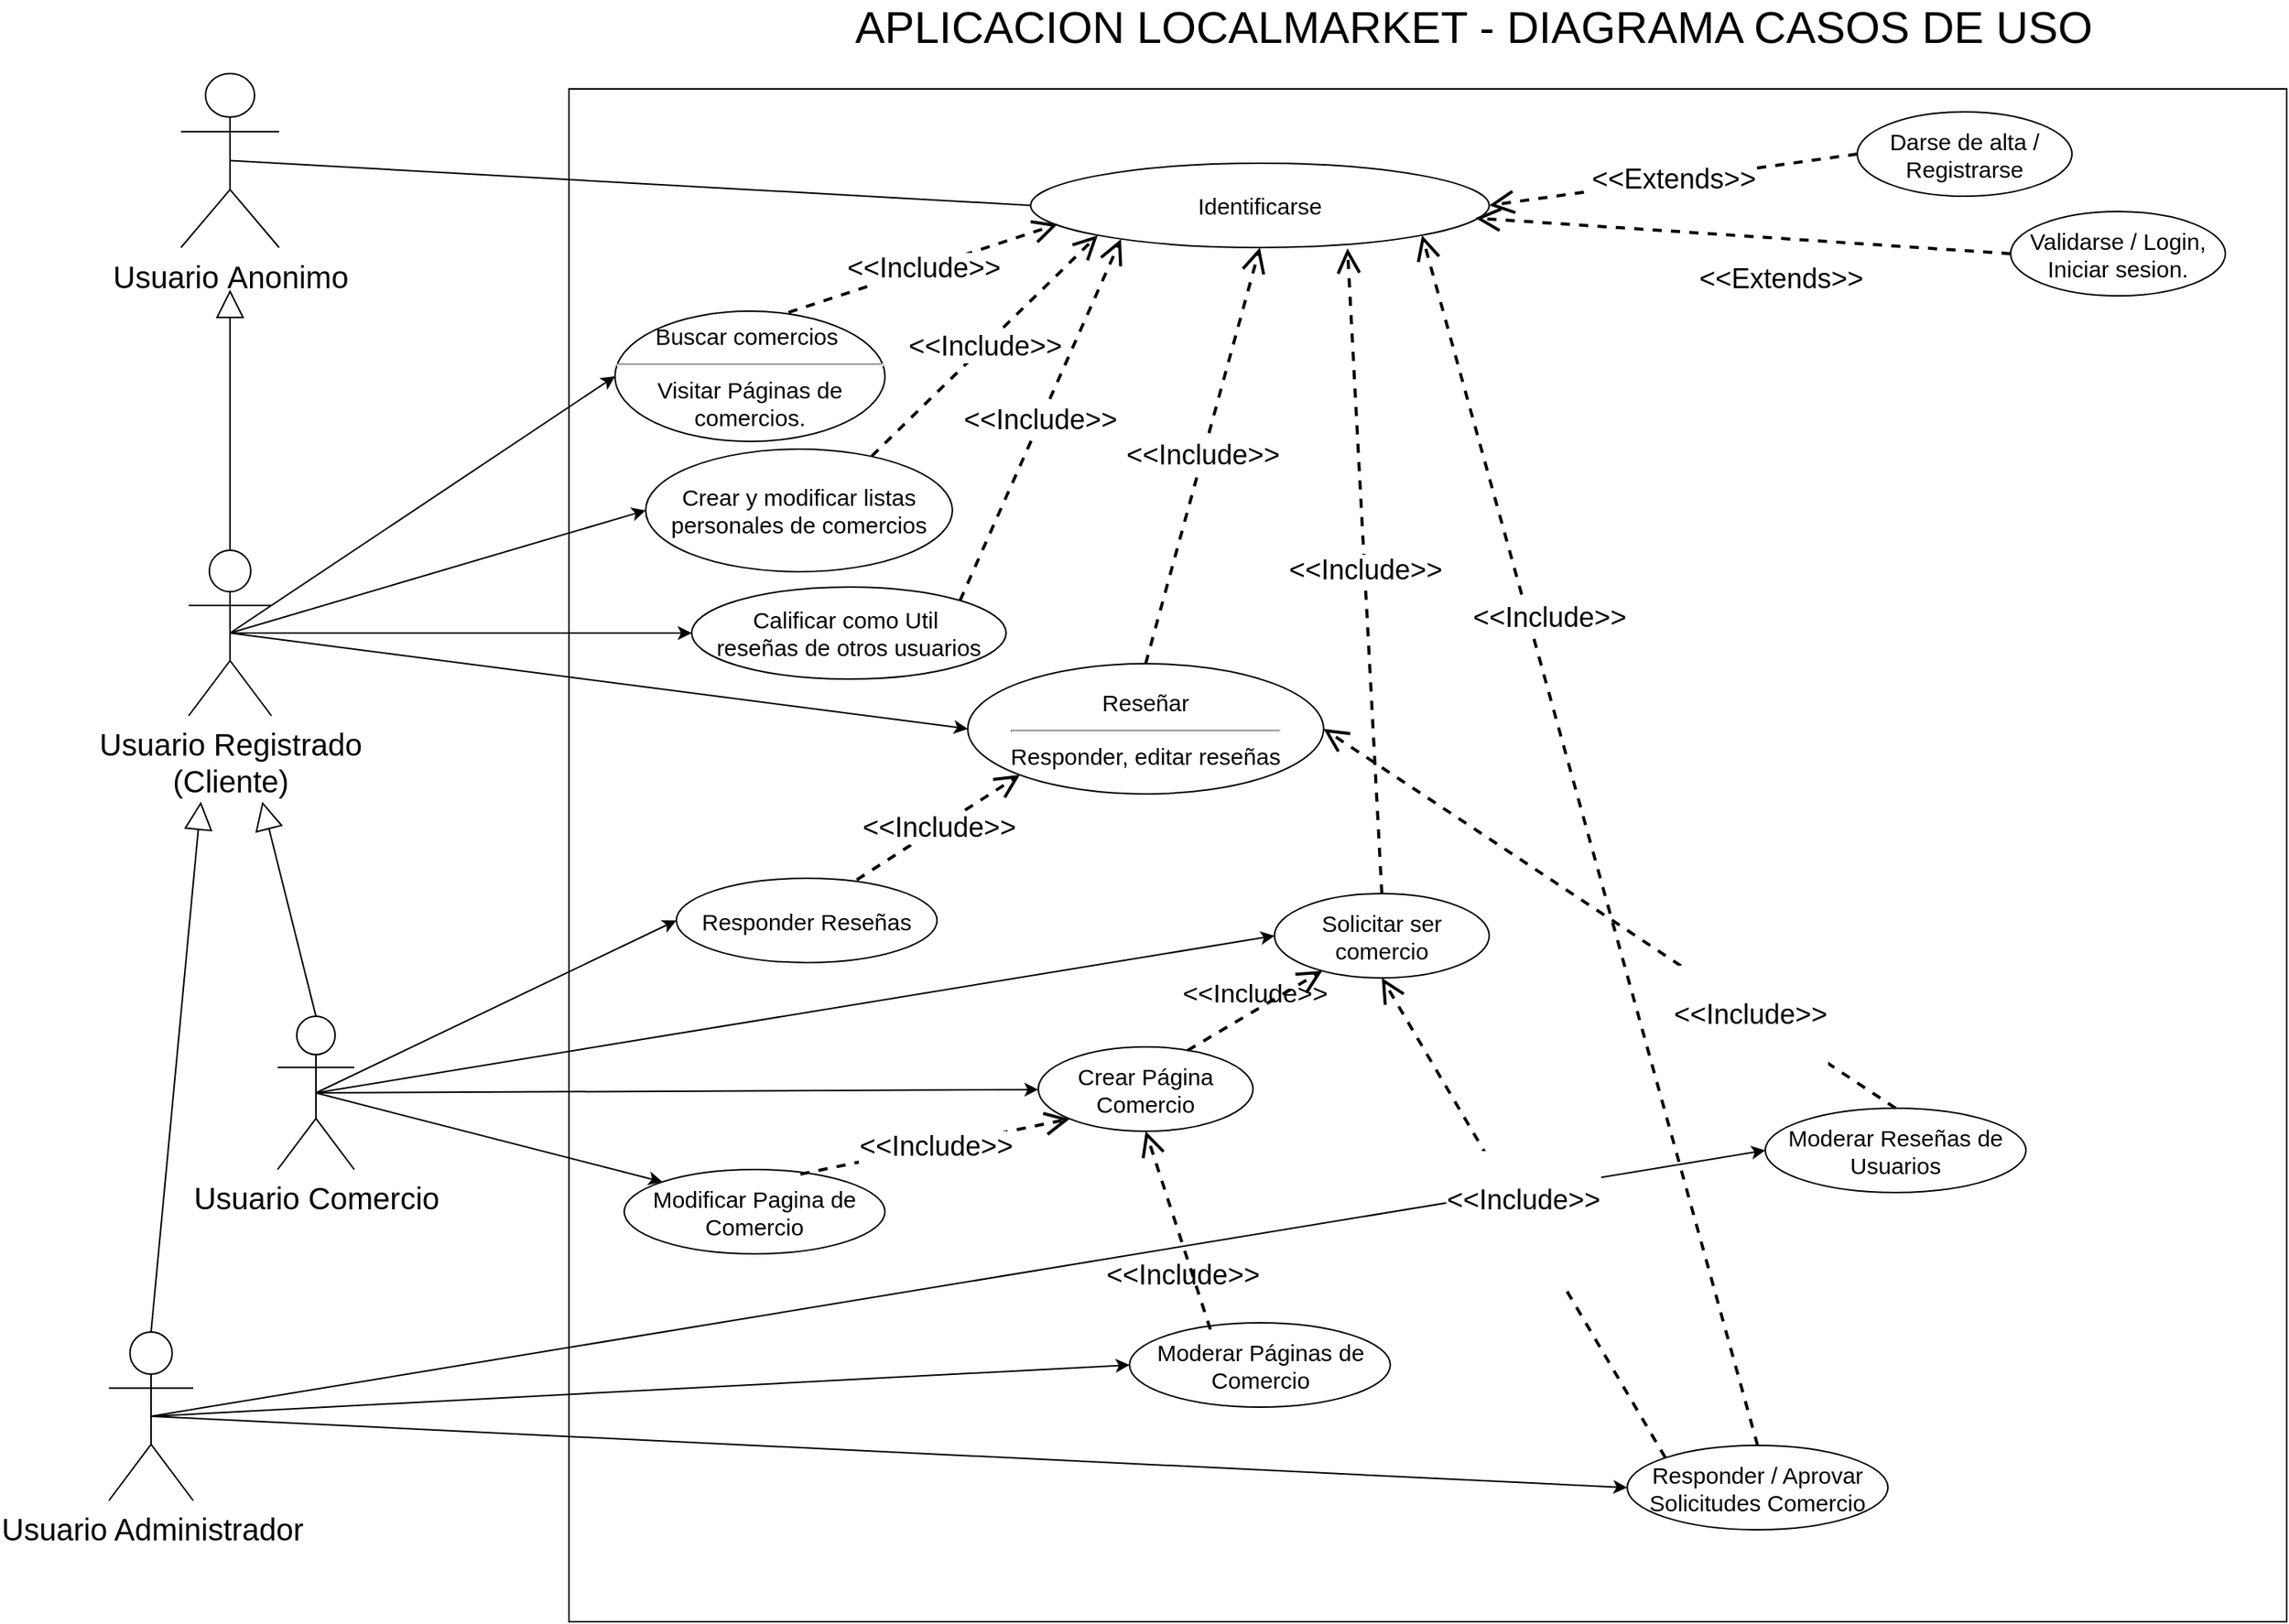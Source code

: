 <mxfile version="18.0.1" type="device"><diagram id="qE2ZFoySzWeCe1MNu-UZ" name="Página-1"><mxGraphModel dx="1186" dy="927" grid="1" gridSize="10" guides="1" tooltips="1" connect="1" arrows="1" fold="1" page="1" pageScale="1" pageWidth="1654" pageHeight="1169" background="#FFFFFF" math="0" shadow="0"><root><mxCell id="0"/><mxCell id="1" parent="0"/><mxCell id="b_3jCm7ZxQqU_KuI_l7p-5" value="" style="html=1;" parent="1" vertex="1"><mxGeometry x="440" y="85" width="1120" height="1000" as="geometry"/></mxCell><mxCell id="b_3jCm7ZxQqU_KuI_l7p-23" style="edgeStyle=none;rounded=0;orthogonalLoop=1;jettySize=auto;html=1;exitX=0.5;exitY=0.5;exitDx=0;exitDy=0;exitPerimeter=0;entryX=0;entryY=0.5;entryDx=0;entryDy=0;fontSize=15;endArrow=none;endFill=0;" parent="1" source="b_3jCm7ZxQqU_KuI_l7p-1" target="b_3jCm7ZxQqU_KuI_l7p-8" edge="1"><mxGeometry relative="1" as="geometry"/></mxCell><mxCell id="b_3jCm7ZxQqU_KuI_l7p-1" value="Usuario&amp;nbsp;Anonimo" style="shape=umlActor;verticalLabelPosition=bottom;verticalAlign=top;html=1;outlineConnect=0;fontSize=20;" parent="1" vertex="1"><mxGeometry x="187" y="75" width="64" height="113.5" as="geometry"/></mxCell><mxCell id="b_3jCm7ZxQqU_KuI_l7p-4" value="" style="endArrow=block;endSize=16;endFill=0;html=1;rounded=0;exitX=0.5;exitY=0;exitDx=0;exitDy=0;exitPerimeter=0;" parent="1" source="b_3jCm7ZxQqU_KuI_l7p-7" edge="1"><mxGeometry width="160" relative="1" as="geometry"><mxPoint x="248.29" y="296" as="sourcePoint"/><mxPoint x="219" y="216" as="targetPoint"/></mxGeometry></mxCell><mxCell id="b_3jCm7ZxQqU_KuI_l7p-6" value="&lt;font style=&quot;font-size: 29px;&quot;&gt;APLICACION LOCALMARKET - DIAGRAMA CASOS DE USO&lt;/font&gt;" style="text;html=1;strokeColor=none;fillColor=none;align=center;verticalAlign=middle;whiteSpace=wrap;rounded=0;fontSize=15;" parent="1" vertex="1"><mxGeometry x="600" y="30" width="860" height="30" as="geometry"/></mxCell><mxCell id="XNlY2fTu3tA-cacKg1Vn-37" style="edgeStyle=none;rounded=0;orthogonalLoop=1;jettySize=auto;html=1;exitX=0.5;exitY=0.5;exitDx=0;exitDy=0;exitPerimeter=0;entryX=0;entryY=0.5;entryDx=0;entryDy=0;startArrow=none;" edge="1" parent="1" source="b_3jCm7ZxQqU_KuI_l7p-7" target="b_3jCm7ZxQqU_KuI_l7p-20"><mxGeometry relative="1" as="geometry"/></mxCell><mxCell id="XNlY2fTu3tA-cacKg1Vn-38" style="edgeStyle=none;rounded=0;orthogonalLoop=1;jettySize=auto;html=1;exitX=0.5;exitY=0.5;exitDx=0;exitDy=0;exitPerimeter=0;entryX=0;entryY=0.5;entryDx=0;entryDy=0;" edge="1" parent="1" source="b_3jCm7ZxQqU_KuI_l7p-7" target="b_3jCm7ZxQqU_KuI_l7p-11"><mxGeometry relative="1" as="geometry"/></mxCell><mxCell id="XNlY2fTu3tA-cacKg1Vn-39" style="edgeStyle=none;rounded=0;orthogonalLoop=1;jettySize=auto;html=1;exitX=0.5;exitY=0.5;exitDx=0;exitDy=0;exitPerimeter=0;entryX=0;entryY=0.5;entryDx=0;entryDy=0;" edge="1" parent="1" source="b_3jCm7ZxQqU_KuI_l7p-7" target="b_3jCm7ZxQqU_KuI_l7p-9"><mxGeometry relative="1" as="geometry"/></mxCell><mxCell id="XNlY2fTu3tA-cacKg1Vn-40" style="edgeStyle=none;rounded=0;orthogonalLoop=1;jettySize=auto;html=1;exitX=0.5;exitY=0.5;exitDx=0;exitDy=0;exitPerimeter=0;entryX=0;entryY=0.5;entryDx=0;entryDy=0;" edge="1" parent="1" source="b_3jCm7ZxQqU_KuI_l7p-7" target="b_3jCm7ZxQqU_KuI_l7p-13"><mxGeometry relative="1" as="geometry"/></mxCell><mxCell id="b_3jCm7ZxQqU_KuI_l7p-7" value="Usuario Registrado&lt;br style=&quot;font-size: 20px;&quot;&gt;(Cliente)" style="shape=umlActor;verticalLabelPosition=bottom;verticalAlign=top;html=1;outlineConnect=0;fontSize=20;" parent="1" vertex="1"><mxGeometry x="192" y="386" width="54" height="108" as="geometry"/></mxCell><mxCell id="b_3jCm7ZxQqU_KuI_l7p-8" value="Identificarse" style="ellipse;whiteSpace=wrap;html=1;fontSize=15;" parent="1" vertex="1"><mxGeometry x="741" y="133.5" width="299" height="55" as="geometry"/></mxCell><mxCell id="b_3jCm7ZxQqU_KuI_l7p-9" value="Crear y modificar listas personales de comercios" style="ellipse;whiteSpace=wrap;html=1;fontSize=15;" parent="1" vertex="1"><mxGeometry x="490" y="320" width="200" height="80" as="geometry"/></mxCell><mxCell id="b_3jCm7ZxQqU_KuI_l7p-10" value="Solicitar ser comercio" style="ellipse;whiteSpace=wrap;html=1;fontSize=15;" parent="1" vertex="1"><mxGeometry x="900" y="610" width="140" height="55" as="geometry"/></mxCell><mxCell id="b_3jCm7ZxQqU_KuI_l7p-13" value="Buscar comercios&amp;nbsp;&lt;hr&gt;Visitar Páginas de comercios." style="ellipse;whiteSpace=wrap;html=1;fontSize=15;" parent="1" vertex="1"><mxGeometry x="470" y="230" width="176" height="85" as="geometry"/></mxCell><mxCell id="b_3jCm7ZxQqU_KuI_l7p-14" value="Darse de alta /&lt;br&gt;Registrarse" style="ellipse;whiteSpace=wrap;html=1;fontSize=15;" parent="1" vertex="1"><mxGeometry x="1280" y="100" width="140" height="55" as="geometry"/></mxCell><mxCell id="b_3jCm7ZxQqU_KuI_l7p-15" value="Validarse / Login, Iniciar sesion." style="ellipse;whiteSpace=wrap;html=1;fontSize=15;" parent="1" vertex="1"><mxGeometry x="1380" y="165" width="140" height="55" as="geometry"/></mxCell><mxCell id="b_3jCm7ZxQqU_KuI_l7p-17" style="edgeStyle=orthogonalEdgeStyle;rounded=0;orthogonalLoop=1;jettySize=auto;html=1;exitX=0.5;exitY=1;exitDx=0;exitDy=0;fontSize=15;" parent="1" source="b_3jCm7ZxQqU_KuI_l7p-10" target="b_3jCm7ZxQqU_KuI_l7p-10" edge="1"><mxGeometry relative="1" as="geometry"/></mxCell><mxCell id="b_3jCm7ZxQqU_KuI_l7p-20" value="Reseñar&lt;hr&gt;Responder, editar reseñas" style="ellipse;whiteSpace=wrap;html=1;fontSize=15;" parent="1" vertex="1"><mxGeometry x="700" y="460" width="232" height="85" as="geometry"/></mxCell><mxCell id="b_3jCm7ZxQqU_KuI_l7p-24" value="Crear Página Comercio" style="ellipse;whiteSpace=wrap;html=1;fontSize=15;" parent="1" vertex="1"><mxGeometry x="746" y="710" width="140" height="55" as="geometry"/></mxCell><mxCell id="XNlY2fTu3tA-cacKg1Vn-1" value="&amp;lt;&amp;lt;Extends&amp;gt;&amp;gt;" style="endArrow=open;endSize=12;dashed=1;html=1;rounded=0;entryX=1;entryY=0.5;entryDx=0;entryDy=0;exitX=0;exitY=0.5;exitDx=0;exitDy=0;strokeWidth=2;fontSize=18;" edge="1" parent="1" source="b_3jCm7ZxQqU_KuI_l7p-14" target="b_3jCm7ZxQqU_KuI_l7p-8"><mxGeometry width="160" relative="1" as="geometry"><mxPoint x="761" y="233" as="sourcePoint"/><mxPoint x="921" y="233" as="targetPoint"/></mxGeometry></mxCell><mxCell id="XNlY2fTu3tA-cacKg1Vn-2" value="&lt;span style=&quot;font-size: 18px;&quot;&gt;&amp;lt;&amp;lt;Include&amp;gt;&amp;gt;&lt;/span&gt;" style="endArrow=open;endSize=12;dashed=1;html=1;rounded=0;entryX=0.197;entryY=0.901;entryDx=0;entryDy=0;exitX=1;exitY=0;exitDx=0;exitDy=0;entryPerimeter=0;strokeWidth=2;" edge="1" parent="1" source="b_3jCm7ZxQqU_KuI_l7p-11" target="b_3jCm7ZxQqU_KuI_l7p-8"><mxGeometry width="160" relative="1" as="geometry"><mxPoint x="841.5" y="273" as="sourcePoint"/><mxPoint x="736.5" y="290.5" as="targetPoint"/></mxGeometry></mxCell><mxCell id="XNlY2fTu3tA-cacKg1Vn-3" value="&lt;span style=&quot;font-size: 18px;&quot;&gt;&amp;lt;&amp;lt;Include&amp;gt;&amp;gt;&lt;/span&gt;" style="endArrow=open;endSize=12;dashed=1;html=1;rounded=0;entryX=0.5;entryY=1;entryDx=0;entryDy=0;exitX=0.5;exitY=0;exitDx=0;exitDy=0;strokeWidth=2;" edge="1" parent="1" source="b_3jCm7ZxQqU_KuI_l7p-20" target="b_3jCm7ZxQqU_KuI_l7p-8"><mxGeometry width="160" relative="1" as="geometry"><mxPoint x="830" y="248" as="sourcePoint"/><mxPoint x="725" y="265.5" as="targetPoint"/></mxGeometry></mxCell><mxCell id="XNlY2fTu3tA-cacKg1Vn-4" value="&lt;span style=&quot;font-size: 18px;&quot;&gt;&amp;lt;&amp;lt;Include&amp;gt;&amp;gt;&lt;/span&gt;" style="endArrow=open;endSize=12;dashed=1;html=1;rounded=0;exitX=0.5;exitY=0;exitDx=0;exitDy=0;entryX=0.691;entryY=1.009;entryDx=0;entryDy=0;strokeWidth=2;entryPerimeter=0;" edge="1" parent="1" source="b_3jCm7ZxQqU_KuI_l7p-10" target="b_3jCm7ZxQqU_KuI_l7p-8"><mxGeometry width="160" relative="1" as="geometry"><mxPoint x="826" y="303" as="sourcePoint"/><mxPoint x="721" y="320.5" as="targetPoint"/></mxGeometry></mxCell><mxCell id="XNlY2fTu3tA-cacKg1Vn-5" value="&lt;span style=&quot;font-size: 18px;&quot;&gt;&amp;lt;&amp;lt;Include&amp;gt;&amp;gt;&lt;/span&gt;" style="endArrow=open;endSize=12;dashed=1;html=1;rounded=0;entryX=0;entryY=1;entryDx=0;entryDy=0;exitX=0.737;exitY=0.057;exitDx=0;exitDy=0;exitPerimeter=0;strokeWidth=2;" edge="1" parent="1" source="b_3jCm7ZxQqU_KuI_l7p-9" target="b_3jCm7ZxQqU_KuI_l7p-8"><mxGeometry width="160" relative="1" as="geometry"><mxPoint x="806" y="283" as="sourcePoint"/><mxPoint x="701" y="300.5" as="targetPoint"/></mxGeometry></mxCell><mxCell id="XNlY2fTu3tA-cacKg1Vn-6" value="&#10;&lt;span style=&quot;color: rgb(0, 0, 0); font-family: Helvetica; font-size: 18px; font-style: normal; font-variant-ligatures: normal; font-variant-caps: normal; font-weight: 400; letter-spacing: normal; orphans: 2; text-align: center; text-indent: 0px; text-transform: none; widows: 2; word-spacing: 0px; -webkit-text-stroke-width: 0px; text-decoration-thickness: initial; text-decoration-style: initial; text-decoration-color: initial; float: none; display: inline !important;&quot;&gt;&amp;lt;&amp;lt;Extends&amp;gt;&amp;gt;&lt;/span&gt;&#10;&#10;" style="endArrow=open;endSize=12;dashed=1;html=1;rounded=0;exitX=0;exitY=0.5;exitDx=0;exitDy=0;entryX=0.97;entryY=0.651;entryDx=0;entryDy=0;entryPerimeter=0;strokeWidth=2;fontSize=18;labelBackgroundColor=none;" edge="1" parent="1" source="b_3jCm7ZxQqU_KuI_l7p-15" target="b_3jCm7ZxQqU_KuI_l7p-8"><mxGeometry x="-0.154" y="37" width="160" relative="1" as="geometry"><mxPoint x="891" y="208" as="sourcePoint"/><mxPoint x="791" y="223" as="targetPoint"/><mxPoint as="offset"/></mxGeometry></mxCell><mxCell id="XNlY2fTu3tA-cacKg1Vn-7" value="&lt;span style=&quot;font-size: 18px;&quot;&gt;&amp;lt;&amp;lt;Include&amp;gt;&amp;gt;&lt;/span&gt;" style="endArrow=open;endSize=12;dashed=1;html=1;rounded=0;exitX=0.643;exitY=0.009;exitDx=0;exitDy=0;exitPerimeter=0;entryX=0.059;entryY=0.723;entryDx=0;entryDy=0;entryPerimeter=0;strokeWidth=2;" edge="1" parent="1" source="b_3jCm7ZxQqU_KuI_l7p-13" target="b_3jCm7ZxQqU_KuI_l7p-8"><mxGeometry width="160" relative="1" as="geometry"><mxPoint x="816" y="265.5" as="sourcePoint"/><mxPoint x="750" y="220" as="targetPoint"/></mxGeometry></mxCell><mxCell id="XNlY2fTu3tA-cacKg1Vn-10" value="Moderar Páginas de Comercio" style="ellipse;whiteSpace=wrap;html=1;fontSize=15;" vertex="1" parent="1"><mxGeometry x="805.5" y="890" width="170" height="55" as="geometry"/></mxCell><mxCell id="XNlY2fTu3tA-cacKg1Vn-11" value="Moderar Reseñas de Usuarios" style="ellipse;whiteSpace=wrap;html=1;fontSize=15;" vertex="1" parent="1"><mxGeometry x="1220" y="750" width="170" height="55" as="geometry"/></mxCell><mxCell id="XNlY2fTu3tA-cacKg1Vn-12" value="Modificar Pagina de Comercio" style="ellipse;whiteSpace=wrap;html=1;fontSize=15;" vertex="1" parent="1"><mxGeometry x="476" y="790" width="170" height="55" as="geometry"/></mxCell><mxCell id="XNlY2fTu3tA-cacKg1Vn-13" value="Responder Reseñas" style="ellipse;whiteSpace=wrap;html=1;fontSize=15;" vertex="1" parent="1"><mxGeometry x="510" y="600" width="170" height="55" as="geometry"/></mxCell><mxCell id="XNlY2fTu3tA-cacKg1Vn-14" value="Responder / Aprovar Solicitudes Comercio" style="ellipse;whiteSpace=wrap;html=1;fontSize=15;" vertex="1" parent="1"><mxGeometry x="1130" y="970" width="170" height="55" as="geometry"/></mxCell><mxCell id="XNlY2fTu3tA-cacKg1Vn-35" style="edgeStyle=none;rounded=0;orthogonalLoop=1;jettySize=auto;html=1;exitX=0.5;exitY=0.5;exitDx=0;exitDy=0;exitPerimeter=0;" edge="1" parent="1" source="XNlY2fTu3tA-cacKg1Vn-16" target="b_3jCm7ZxQqU_KuI_l7p-24"><mxGeometry relative="1" as="geometry"/></mxCell><mxCell id="XNlY2fTu3tA-cacKg1Vn-36" style="edgeStyle=none;rounded=0;orthogonalLoop=1;jettySize=auto;html=1;exitX=0.5;exitY=0.5;exitDx=0;exitDy=0;exitPerimeter=0;entryX=0;entryY=0.5;entryDx=0;entryDy=0;" edge="1" parent="1" source="XNlY2fTu3tA-cacKg1Vn-16" target="b_3jCm7ZxQqU_KuI_l7p-10"><mxGeometry relative="1" as="geometry"/></mxCell><mxCell id="XNlY2fTu3tA-cacKg1Vn-41" style="edgeStyle=none;rounded=0;orthogonalLoop=1;jettySize=auto;html=1;exitX=0.5;exitY=0.5;exitDx=0;exitDy=0;exitPerimeter=0;entryX=0;entryY=0;entryDx=0;entryDy=0;" edge="1" parent="1" source="XNlY2fTu3tA-cacKg1Vn-16" target="XNlY2fTu3tA-cacKg1Vn-12"><mxGeometry relative="1" as="geometry"/></mxCell><mxCell id="XNlY2fTu3tA-cacKg1Vn-46" style="edgeStyle=none;rounded=0;orthogonalLoop=1;jettySize=auto;html=1;exitX=0.5;exitY=0.5;exitDx=0;exitDy=0;exitPerimeter=0;entryX=0;entryY=0.5;entryDx=0;entryDy=0;" edge="1" parent="1" source="XNlY2fTu3tA-cacKg1Vn-16" target="XNlY2fTu3tA-cacKg1Vn-13"><mxGeometry relative="1" as="geometry"/></mxCell><mxCell id="XNlY2fTu3tA-cacKg1Vn-16" value="Usuario Comercio" style="shape=umlActor;verticalLabelPosition=bottom;verticalAlign=top;html=1;fontSize=20;" vertex="1" parent="1"><mxGeometry x="250" y="690" width="50" height="100" as="geometry"/></mxCell><mxCell id="XNlY2fTu3tA-cacKg1Vn-33" style="edgeStyle=none;rounded=0;orthogonalLoop=1;jettySize=auto;html=1;exitX=0.5;exitY=0.5;exitDx=0;exitDy=0;exitPerimeter=0;entryX=0;entryY=0.5;entryDx=0;entryDy=0;" edge="1" parent="1" source="XNlY2fTu3tA-cacKg1Vn-17" target="XNlY2fTu3tA-cacKg1Vn-10"><mxGeometry relative="1" as="geometry"/></mxCell><mxCell id="XNlY2fTu3tA-cacKg1Vn-42" style="edgeStyle=none;rounded=0;orthogonalLoop=1;jettySize=auto;html=1;exitX=0.5;exitY=0.5;exitDx=0;exitDy=0;exitPerimeter=0;entryX=0;entryY=0.5;entryDx=0;entryDy=0;" edge="1" parent="1" source="XNlY2fTu3tA-cacKg1Vn-17" target="XNlY2fTu3tA-cacKg1Vn-14"><mxGeometry relative="1" as="geometry"/></mxCell><mxCell id="XNlY2fTu3tA-cacKg1Vn-43" style="edgeStyle=none;rounded=0;orthogonalLoop=1;jettySize=auto;html=1;exitX=0.5;exitY=0.5;exitDx=0;exitDy=0;exitPerimeter=0;entryX=0;entryY=0.5;entryDx=0;entryDy=0;" edge="1" parent="1" source="XNlY2fTu3tA-cacKg1Vn-17" target="XNlY2fTu3tA-cacKg1Vn-11"><mxGeometry relative="1" as="geometry"/></mxCell><mxCell id="XNlY2fTu3tA-cacKg1Vn-17" value="Usuario Administrador" style="shape=umlActor;verticalLabelPosition=bottom;verticalAlign=top;html=1;fontSize=20;" vertex="1" parent="1"><mxGeometry x="140" y="896" width="55" height="110" as="geometry"/></mxCell><mxCell id="XNlY2fTu3tA-cacKg1Vn-18" value="&#10;&lt;span style=&quot;color: rgb(0, 0, 0); font-family: Helvetica; font-size: 18px; font-style: normal; font-variant-ligatures: normal; font-variant-caps: normal; font-weight: 400; letter-spacing: normal; orphans: 2; text-align: center; text-indent: 0px; text-transform: none; widows: 2; word-spacing: 0px; -webkit-text-stroke-width: 0px; background-color: rgb(255, 255, 255); text-decoration-thickness: initial; text-decoration-style: initial; text-decoration-color: initial; float: none; display: inline !important;&quot;&gt;&amp;lt;&amp;lt;Include&amp;gt;&amp;gt;&lt;/span&gt;&#10;&#10;" style="endArrow=open;endSize=12;dashed=1;html=1;rounded=0;exitX=0.5;exitY=0;exitDx=0;exitDy=0;entryX=1;entryY=0.5;entryDx=0;entryDy=0;strokeWidth=2;fontSize=18;" edge="1" parent="1" source="XNlY2fTu3tA-cacKg1Vn-11" target="b_3jCm7ZxQqU_KuI_l7p-20"><mxGeometry x="-0.523" y="11" width="160" relative="1" as="geometry"><mxPoint x="751.6" y="824.07" as="sourcePoint"/><mxPoint x="871.0" y="527.92" as="targetPoint"/><mxPoint as="offset"/></mxGeometry></mxCell><mxCell id="XNlY2fTu3tA-cacKg1Vn-19" value="&amp;lt;&amp;lt;Include&amp;gt;&amp;gt;" style="endArrow=open;endSize=12;dashed=1;html=1;rounded=0;exitX=0.692;exitY=0.018;exitDx=0;exitDy=0;entryX=0;entryY=1;entryDx=0;entryDy=0;exitPerimeter=0;strokeWidth=2;fontSize=18;" edge="1" parent="1" source="XNlY2fTu3tA-cacKg1Vn-13" target="b_3jCm7ZxQqU_KuI_l7p-20"><mxGeometry width="160" relative="1" as="geometry"><mxPoint x="1085" y="815.0" as="sourcePoint"/><mxPoint x="1001.032" y="530.915" as="targetPoint"/></mxGeometry></mxCell><mxCell id="XNlY2fTu3tA-cacKg1Vn-20" value="&amp;lt;&amp;lt;Include&amp;gt;&amp;gt;" style="endArrow=open;endSize=12;dashed=1;html=1;rounded=0;exitX=0.676;exitY=0.055;exitDx=0;exitDy=0;entryX=0;entryY=1;entryDx=0;entryDy=0;exitPerimeter=0;strokeWidth=2;fontSize=18;labelBackgroundColor=default;" edge="1" parent="1" source="XNlY2fTu3tA-cacKg1Vn-12" target="b_3jCm7ZxQqU_KuI_l7p-24"><mxGeometry width="160" relative="1" as="geometry"><mxPoint x="493" y="706.0" as="sourcePoint"/><mxPoint x="527" y="507" as="targetPoint"/></mxGeometry></mxCell><mxCell id="XNlY2fTu3tA-cacKg1Vn-21" value="&#10;&lt;span style=&quot;color: rgb(0, 0, 0); font-family: Helvetica; font-size: 18px; font-style: normal; font-variant-ligatures: normal; font-variant-caps: normal; font-weight: 400; letter-spacing: normal; orphans: 2; text-align: center; text-indent: 0px; text-transform: none; widows: 2; word-spacing: 0px; -webkit-text-stroke-width: 0px; text-decoration-thickness: initial; text-decoration-style: initial; text-decoration-color: initial; float: none; display: inline !important;&quot;&gt;&amp;lt;&amp;lt;Include&amp;gt;&amp;gt;&lt;/span&gt;&#10;&#10;" style="endArrow=open;endSize=12;dashed=1;html=1;rounded=0;entryX=0.5;entryY=1;entryDx=0;entryDy=0;exitX=0.31;exitY=0.079;exitDx=0;exitDy=0;exitPerimeter=0;strokeWidth=2;fontSize=17;labelBackgroundColor=none;" edge="1" parent="1" source="XNlY2fTu3tA-cacKg1Vn-10" target="b_3jCm7ZxQqU_KuI_l7p-24"><mxGeometry x="-0.577" y="10" width="160" relative="1" as="geometry"><mxPoint x="840" y="830" as="sourcePoint"/><mxPoint x="681" y="610.0" as="targetPoint"/><mxPoint y="-1" as="offset"/></mxGeometry></mxCell><mxCell id="XNlY2fTu3tA-cacKg1Vn-22" value="&#10;&lt;span style=&quot;color: rgb(0, 0, 0); font-family: Helvetica; font-size: 17px; font-style: normal; font-variant-ligatures: normal; font-variant-caps: normal; font-weight: 400; letter-spacing: normal; orphans: 2; text-align: center; text-indent: 0px; text-transform: none; widows: 2; word-spacing: 0px; -webkit-text-stroke-width: 0px; text-decoration-thickness: initial; text-decoration-style: initial; text-decoration-color: initial; float: none; display: inline !important;&quot;&gt;&amp;lt;&amp;lt;Include&amp;gt;&amp;gt;&lt;/span&gt;&#10;&#10;" style="endArrow=open;endSize=12;dashed=1;html=1;rounded=0;exitX=0.695;exitY=0.042;exitDx=0;exitDy=0;exitPerimeter=0;strokeWidth=2;fontSize=17;labelBackgroundColor=none;" edge="1" parent="1" source="b_3jCm7ZxQqU_KuI_l7p-24" target="b_3jCm7ZxQqU_KuI_l7p-10"><mxGeometry width="160" relative="1" as="geometry"><mxPoint x="1074.515" y="738.178" as="sourcePoint"/><mxPoint x="1040" y="685.0" as="targetPoint"/></mxGeometry></mxCell><mxCell id="XNlY2fTu3tA-cacKg1Vn-23" value="" style="endArrow=block;endSize=16;endFill=0;html=1;rounded=0;exitX=0.5;exitY=0;exitDx=0;exitDy=0;exitPerimeter=0;" edge="1" parent="1" source="XNlY2fTu3tA-cacKg1Vn-17"><mxGeometry width="160" relative="1" as="geometry"><mxPoint x="229" y="446" as="sourcePoint"/><mxPoint x="200" y="550" as="targetPoint"/></mxGeometry></mxCell><mxCell id="XNlY2fTu3tA-cacKg1Vn-24" value="" style="endArrow=block;endSize=16;endFill=0;html=1;rounded=0;exitX=0.5;exitY=0;exitDx=0;exitDy=0;exitPerimeter=0;" edge="1" parent="1" source="XNlY2fTu3tA-cacKg1Vn-16"><mxGeometry width="160" relative="1" as="geometry"><mxPoint x="190" y="906" as="sourcePoint"/><mxPoint x="240" y="550" as="targetPoint"/></mxGeometry></mxCell><mxCell id="b_3jCm7ZxQqU_KuI_l7p-11" value="Calificar como Util&amp;nbsp;&lt;br&gt;reseñas de otros usuarios" style="ellipse;whiteSpace=wrap;html=1;fontSize=15;" parent="1" vertex="1"><mxGeometry x="520" y="410" width="205" height="60" as="geometry"/></mxCell><mxCell id="XNlY2fTu3tA-cacKg1Vn-44" value="" style="edgeStyle=none;rounded=0;orthogonalLoop=1;jettySize=auto;html=1;exitX=0.5;exitY=0.5;exitDx=0;exitDy=0;exitPerimeter=0;entryX=0;entryY=0.5;entryDx=0;entryDy=0;endArrow=none;" edge="1" parent="1" source="b_3jCm7ZxQqU_KuI_l7p-7" target="b_3jCm7ZxQqU_KuI_l7p-11"><mxGeometry relative="1" as="geometry"><mxPoint x="219" y="466" as="sourcePoint"/><mxPoint x="741.0" y="427.5" as="targetPoint"/></mxGeometry></mxCell><mxCell id="XNlY2fTu3tA-cacKg1Vn-45" value="&#10;&lt;span style=&quot;color: rgb(0, 0, 0); font-family: Helvetica; font-size: 18px; font-style: normal; font-variant-ligatures: normal; font-variant-caps: normal; font-weight: 400; letter-spacing: normal; orphans: 2; text-align: center; text-indent: 0px; text-transform: none; widows: 2; word-spacing: 0px; -webkit-text-stroke-width: 0px; background-color: rgb(255, 255, 255); text-decoration-thickness: initial; text-decoration-style: initial; text-decoration-color: initial; float: none; display: inline !important;&quot;&gt;&amp;lt;&amp;lt;Include&amp;gt;&amp;gt;&lt;/span&gt;&#10;&#10;" style="endArrow=open;endSize=12;dashed=1;html=1;rounded=0;entryX=0.5;entryY=1;entryDx=0;entryDy=0;exitX=0;exitY=0;exitDx=0;exitDy=0;strokeWidth=2;fontSize=18;" edge="1" parent="1" source="XNlY2fTu3tA-cacKg1Vn-14" target="b_3jCm7ZxQqU_KuI_l7p-10"><mxGeometry width="160" relative="1" as="geometry"><mxPoint x="1028.35" y="884.345" as="sourcePoint"/><mxPoint x="1021.65" y="800.0" as="targetPoint"/></mxGeometry></mxCell><mxCell id="XNlY2fTu3tA-cacKg1Vn-47" value="&lt;span style=&quot;font-size: 18px;&quot;&gt;&amp;lt;&amp;lt;Include&amp;gt;&amp;gt;&lt;/span&gt;" style="endArrow=open;endSize=12;dashed=1;html=1;rounded=0;exitX=0.5;exitY=0;exitDx=0;exitDy=0;entryX=1;entryY=1;entryDx=0;entryDy=0;strokeWidth=2;" edge="1" parent="1" source="XNlY2fTu3tA-cacKg1Vn-14" target="b_3jCm7ZxQqU_KuI_l7p-8"><mxGeometry x="0.358" y="-13" width="160" relative="1" as="geometry"><mxPoint x="980" y="620.0" as="sourcePoint"/><mxPoint x="957.609" y="198.995" as="targetPoint"/><mxPoint as="offset"/></mxGeometry></mxCell></root></mxGraphModel></diagram></mxfile>